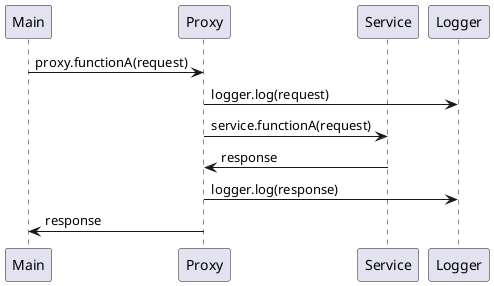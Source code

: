 @startuml "Proxy Pattern"

participant Main
participant Proxy
participant Service
participant Logger

Main -> Proxy: proxy.functionA(request)
Proxy -> Logger: logger.log(request)
Proxy -> Service: service.functionA(request)
Service -> Proxy: response
Proxy -> Logger: logger.log(response)
Proxy -> Main: response

@enduml